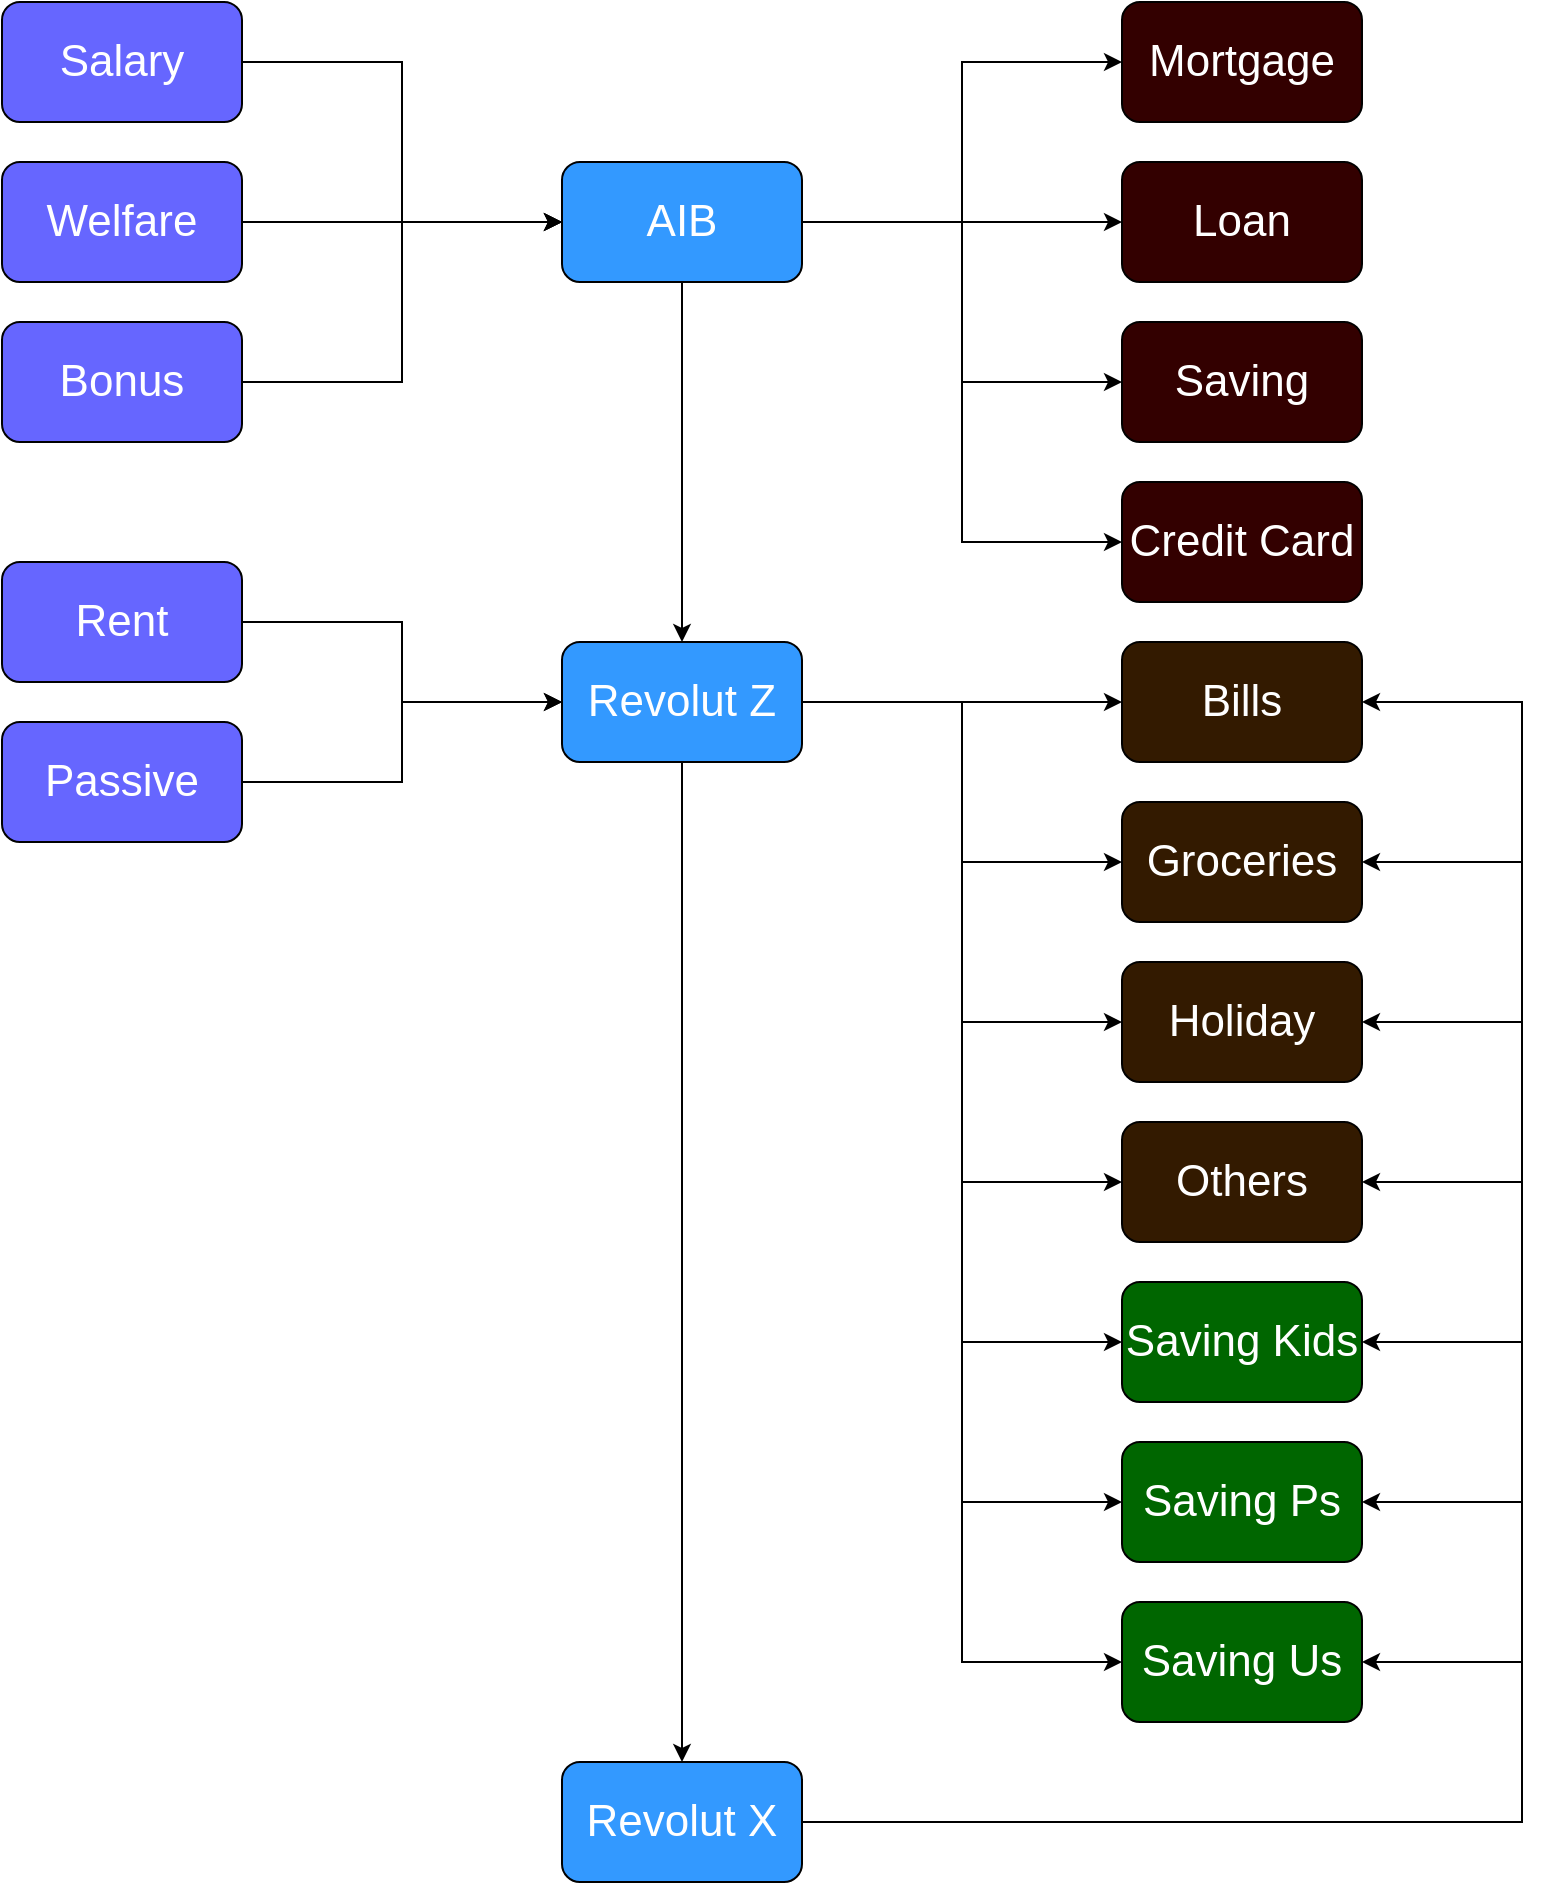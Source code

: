 <mxfile version="24.8.3">
  <diagram name="Page-1" id="yKWcBG-ynSExE3HqbAn5">
    <mxGraphModel dx="1434" dy="686" grid="1" gridSize="10" guides="1" tooltips="1" connect="1" arrows="1" fold="1" page="1" pageScale="1" pageWidth="827" pageHeight="1169" math="0" shadow="0">
      <root>
        <mxCell id="0" />
        <mxCell id="1" parent="0" />
        <mxCell id="KZKB2ITsnp8akYaJ9J3_-51" value="" style="group;fontSize=22;fontColor=#FFFFFF;" parent="1" vertex="1" connectable="0">
          <mxGeometry x="40" y="120" width="760" height="940" as="geometry" />
        </mxCell>
        <mxCell id="KZKB2ITsnp8akYaJ9J3_-15" style="edgeStyle=orthogonalEdgeStyle;rounded=0;orthogonalLoop=1;jettySize=auto;html=1;exitX=1;exitY=0.5;exitDx=0;exitDy=0;entryX=0;entryY=0.5;entryDx=0;entryDy=0;fontSize=22;fontColor=#FFFFFF;" parent="KZKB2ITsnp8akYaJ9J3_-51" source="KZKB2ITsnp8akYaJ9J3_-1" target="KZKB2ITsnp8akYaJ9J3_-7" edge="1">
          <mxGeometry relative="1" as="geometry" />
        </mxCell>
        <mxCell id="KZKB2ITsnp8akYaJ9J3_-1" value="&lt;font style=&quot;font-size: 22px;&quot;&gt;Salary&lt;/font&gt;" style="rounded=1;whiteSpace=wrap;html=1;fillColor=#6666FF;fontSize=22;fontColor=#FFFFFF;" parent="KZKB2ITsnp8akYaJ9J3_-51" vertex="1">
          <mxGeometry width="120" height="60" as="geometry" />
        </mxCell>
        <mxCell id="KZKB2ITsnp8akYaJ9J3_-17" style="edgeStyle=orthogonalEdgeStyle;rounded=0;orthogonalLoop=1;jettySize=auto;html=1;fontSize=22;fontColor=#FFFFFF;" parent="KZKB2ITsnp8akYaJ9J3_-51" source="KZKB2ITsnp8akYaJ9J3_-2" edge="1">
          <mxGeometry relative="1" as="geometry">
            <mxPoint x="280" y="110" as="targetPoint" />
            <Array as="points">
              <mxPoint x="200" y="190" />
              <mxPoint x="200" y="110" />
            </Array>
          </mxGeometry>
        </mxCell>
        <mxCell id="KZKB2ITsnp8akYaJ9J3_-2" value="Bonus" style="rounded=1;whiteSpace=wrap;html=1;fillColor=#6666FF;fontSize=22;fontColor=#FFFFFF;" parent="KZKB2ITsnp8akYaJ9J3_-51" vertex="1">
          <mxGeometry y="160" width="120" height="60" as="geometry" />
        </mxCell>
        <mxCell id="KZKB2ITsnp8akYaJ9J3_-16" style="edgeStyle=orthogonalEdgeStyle;rounded=0;orthogonalLoop=1;jettySize=auto;html=1;fontSize=22;fontColor=#FFFFFF;" parent="KZKB2ITsnp8akYaJ9J3_-51" source="KZKB2ITsnp8akYaJ9J3_-3" edge="1">
          <mxGeometry relative="1" as="geometry">
            <mxPoint x="280" y="110" as="targetPoint" />
          </mxGeometry>
        </mxCell>
        <mxCell id="KZKB2ITsnp8akYaJ9J3_-3" value="Welfare" style="rounded=1;whiteSpace=wrap;html=1;fillColor=#6666FF;fontSize=22;fontColor=#FFFFFF;" parent="KZKB2ITsnp8akYaJ9J3_-51" vertex="1">
          <mxGeometry y="80" width="120" height="60" as="geometry" />
        </mxCell>
        <mxCell id="KZKB2ITsnp8akYaJ9J3_-23" style="edgeStyle=orthogonalEdgeStyle;rounded=0;orthogonalLoop=1;jettySize=auto;html=1;entryX=0;entryY=0.5;entryDx=0;entryDy=0;fontSize=22;fontColor=#FFFFFF;" parent="KZKB2ITsnp8akYaJ9J3_-51" source="KZKB2ITsnp8akYaJ9J3_-4" target="KZKB2ITsnp8akYaJ9J3_-10" edge="1">
          <mxGeometry relative="1" as="geometry" />
        </mxCell>
        <mxCell id="KZKB2ITsnp8akYaJ9J3_-4" value="Passive" style="rounded=1;whiteSpace=wrap;html=1;fillColor=#6666FF;fontSize=22;fontColor=#FFFFFF;" parent="KZKB2ITsnp8akYaJ9J3_-51" vertex="1">
          <mxGeometry y="360" width="120" height="60" as="geometry" />
        </mxCell>
        <mxCell id="KZKB2ITsnp8akYaJ9J3_-21" style="edgeStyle=orthogonalEdgeStyle;rounded=0;orthogonalLoop=1;jettySize=auto;html=1;exitX=1;exitY=0.5;exitDx=0;exitDy=0;entryX=0;entryY=0.5;entryDx=0;entryDy=0;fontSize=22;fontColor=#FFFFFF;" parent="KZKB2ITsnp8akYaJ9J3_-51" source="KZKB2ITsnp8akYaJ9J3_-5" target="KZKB2ITsnp8akYaJ9J3_-10" edge="1">
          <mxGeometry relative="1" as="geometry" />
        </mxCell>
        <mxCell id="KZKB2ITsnp8akYaJ9J3_-5" value="Rent" style="rounded=1;whiteSpace=wrap;html=1;fillColor=#6666FF;fontSize=22;fontColor=#FFFFFF;" parent="KZKB2ITsnp8akYaJ9J3_-51" vertex="1">
          <mxGeometry y="280" width="120" height="60" as="geometry" />
        </mxCell>
        <mxCell id="KZKB2ITsnp8akYaJ9J3_-6" value="Mortgage" style="rounded=1;whiteSpace=wrap;html=1;fillColor=#330000;fontSize=22;fontColor=#FFFFFF;" parent="KZKB2ITsnp8akYaJ9J3_-51" vertex="1">
          <mxGeometry x="560" width="120" height="60" as="geometry" />
        </mxCell>
        <mxCell id="KZKB2ITsnp8akYaJ9J3_-18" style="edgeStyle=orthogonalEdgeStyle;rounded=0;orthogonalLoop=1;jettySize=auto;html=1;exitX=1;exitY=0.5;exitDx=0;exitDy=0;entryX=0;entryY=0.5;entryDx=0;entryDy=0;fontSize=22;fontColor=#FFFFFF;" parent="KZKB2ITsnp8akYaJ9J3_-51" source="KZKB2ITsnp8akYaJ9J3_-7" target="KZKB2ITsnp8akYaJ9J3_-9" edge="1">
          <mxGeometry relative="1" as="geometry" />
        </mxCell>
        <mxCell id="KZKB2ITsnp8akYaJ9J3_-19" style="edgeStyle=orthogonalEdgeStyle;rounded=0;orthogonalLoop=1;jettySize=auto;html=1;exitX=1;exitY=0.25;exitDx=0;exitDy=0;entryX=0;entryY=0.5;entryDx=0;entryDy=0;fontSize=22;fontColor=#FFFFFF;" parent="KZKB2ITsnp8akYaJ9J3_-51" source="KZKB2ITsnp8akYaJ9J3_-7" target="KZKB2ITsnp8akYaJ9J3_-6" edge="1">
          <mxGeometry relative="1" as="geometry">
            <Array as="points">
              <mxPoint x="400" y="110" />
              <mxPoint x="480" y="110" />
              <mxPoint x="480" y="30" />
            </Array>
          </mxGeometry>
        </mxCell>
        <mxCell id="KZKB2ITsnp8akYaJ9J3_-20" style="edgeStyle=orthogonalEdgeStyle;rounded=0;orthogonalLoop=1;jettySize=auto;html=1;exitX=1;exitY=0.75;exitDx=0;exitDy=0;entryX=0;entryY=0.5;entryDx=0;entryDy=0;fontSize=22;fontColor=#FFFFFF;" parent="KZKB2ITsnp8akYaJ9J3_-51" source="KZKB2ITsnp8akYaJ9J3_-7" target="KZKB2ITsnp8akYaJ9J3_-8" edge="1">
          <mxGeometry relative="1" as="geometry">
            <Array as="points">
              <mxPoint x="400" y="110" />
              <mxPoint x="480" y="110" />
              <mxPoint x="480" y="190" />
            </Array>
          </mxGeometry>
        </mxCell>
        <mxCell id="KZKB2ITsnp8akYaJ9J3_-24" style="edgeStyle=orthogonalEdgeStyle;rounded=0;orthogonalLoop=1;jettySize=auto;html=1;exitX=0.5;exitY=1;exitDx=0;exitDy=0;entryX=0.5;entryY=0;entryDx=0;entryDy=0;fontSize=22;fontColor=#FFFFFF;" parent="KZKB2ITsnp8akYaJ9J3_-51" source="KZKB2ITsnp8akYaJ9J3_-7" target="KZKB2ITsnp8akYaJ9J3_-10" edge="1">
          <mxGeometry relative="1" as="geometry" />
        </mxCell>
        <mxCell id="kpAKmn27yWJEExCvNMLA-2" style="edgeStyle=orthogonalEdgeStyle;rounded=0;orthogonalLoop=1;jettySize=auto;html=1;exitX=1;exitY=0.5;exitDx=0;exitDy=0;entryX=0;entryY=0.5;entryDx=0;entryDy=0;" edge="1" parent="KZKB2ITsnp8akYaJ9J3_-51" source="KZKB2ITsnp8akYaJ9J3_-7" target="kpAKmn27yWJEExCvNMLA-1">
          <mxGeometry relative="1" as="geometry" />
        </mxCell>
        <mxCell id="KZKB2ITsnp8akYaJ9J3_-7" value="AIB" style="rounded=1;whiteSpace=wrap;html=1;fillColor=#3399FF;fontSize=22;fontColor=#FFFFFF;" parent="KZKB2ITsnp8akYaJ9J3_-51" vertex="1">
          <mxGeometry x="280" y="80" width="120" height="60" as="geometry" />
        </mxCell>
        <mxCell id="KZKB2ITsnp8akYaJ9J3_-8" value="Saving" style="rounded=1;whiteSpace=wrap;html=1;fillColor=#330000;fontSize=22;fontColor=#FFFFFF;" parent="KZKB2ITsnp8akYaJ9J3_-51" vertex="1">
          <mxGeometry x="560" y="160" width="120" height="60" as="geometry" />
        </mxCell>
        <mxCell id="KZKB2ITsnp8akYaJ9J3_-9" value="Loan" style="rounded=1;whiteSpace=wrap;html=1;fillColor=#330000;fontSize=22;fontColor=#FFFFFF;" parent="KZKB2ITsnp8akYaJ9J3_-51" vertex="1">
          <mxGeometry x="560" y="80" width="120" height="60" as="geometry" />
        </mxCell>
        <mxCell id="KZKB2ITsnp8akYaJ9J3_-27" style="edgeStyle=orthogonalEdgeStyle;rounded=0;orthogonalLoop=1;jettySize=auto;html=1;entryX=0.5;entryY=0;entryDx=0;entryDy=0;fontSize=22;fontColor=#FFFFFF;" parent="KZKB2ITsnp8akYaJ9J3_-51" source="KZKB2ITsnp8akYaJ9J3_-10" target="KZKB2ITsnp8akYaJ9J3_-25" edge="1">
          <mxGeometry relative="1" as="geometry" />
        </mxCell>
        <mxCell id="KZKB2ITsnp8akYaJ9J3_-28" style="edgeStyle=orthogonalEdgeStyle;rounded=0;orthogonalLoop=1;jettySize=auto;html=1;exitX=1;exitY=0.5;exitDx=0;exitDy=0;entryX=0;entryY=0.5;entryDx=0;entryDy=0;fontSize=22;fontColor=#FFFFFF;" parent="KZKB2ITsnp8akYaJ9J3_-51" source="KZKB2ITsnp8akYaJ9J3_-10" target="KZKB2ITsnp8akYaJ9J3_-12" edge="1">
          <mxGeometry relative="1" as="geometry" />
        </mxCell>
        <mxCell id="KZKB2ITsnp8akYaJ9J3_-29" style="edgeStyle=orthogonalEdgeStyle;rounded=0;orthogonalLoop=1;jettySize=auto;html=1;exitX=1;exitY=0.5;exitDx=0;exitDy=0;entryX=0;entryY=0.5;entryDx=0;entryDy=0;fontSize=22;fontColor=#FFFFFF;" parent="KZKB2ITsnp8akYaJ9J3_-51" source="KZKB2ITsnp8akYaJ9J3_-10" target="KZKB2ITsnp8akYaJ9J3_-11" edge="1">
          <mxGeometry relative="1" as="geometry" />
        </mxCell>
        <mxCell id="KZKB2ITsnp8akYaJ9J3_-30" style="edgeStyle=orthogonalEdgeStyle;rounded=0;orthogonalLoop=1;jettySize=auto;html=1;exitX=1;exitY=0.5;exitDx=0;exitDy=0;entryX=0;entryY=0.5;entryDx=0;entryDy=0;fontSize=22;fontColor=#FFFFFF;" parent="KZKB2ITsnp8akYaJ9J3_-51" source="KZKB2ITsnp8akYaJ9J3_-10" target="KZKB2ITsnp8akYaJ9J3_-14" edge="1">
          <mxGeometry relative="1" as="geometry" />
        </mxCell>
        <mxCell id="KZKB2ITsnp8akYaJ9J3_-31" style="edgeStyle=orthogonalEdgeStyle;rounded=0;orthogonalLoop=1;jettySize=auto;html=1;exitX=1;exitY=0.5;exitDx=0;exitDy=0;entryX=0;entryY=0.5;entryDx=0;entryDy=0;fontSize=22;fontColor=#FFFFFF;" parent="KZKB2ITsnp8akYaJ9J3_-51" source="KZKB2ITsnp8akYaJ9J3_-10" target="KZKB2ITsnp8akYaJ9J3_-13" edge="1">
          <mxGeometry relative="1" as="geometry" />
        </mxCell>
        <mxCell id="KZKB2ITsnp8akYaJ9J3_-32" style="edgeStyle=orthogonalEdgeStyle;rounded=0;orthogonalLoop=1;jettySize=auto;html=1;exitX=1;exitY=0.5;exitDx=0;exitDy=0;entryX=0;entryY=0.5;entryDx=0;entryDy=0;fontSize=22;fontColor=#FFFFFF;" parent="KZKB2ITsnp8akYaJ9J3_-51" source="KZKB2ITsnp8akYaJ9J3_-10" target="KZKB2ITsnp8akYaJ9J3_-26" edge="1">
          <mxGeometry relative="1" as="geometry" />
        </mxCell>
        <mxCell id="KZKB2ITsnp8akYaJ9J3_-38" style="edgeStyle=orthogonalEdgeStyle;rounded=0;orthogonalLoop=1;jettySize=auto;html=1;exitX=1;exitY=0.5;exitDx=0;exitDy=0;entryX=0;entryY=0.5;entryDx=0;entryDy=0;fontSize=22;fontColor=#FFFFFF;" parent="KZKB2ITsnp8akYaJ9J3_-51" source="KZKB2ITsnp8akYaJ9J3_-10" target="KZKB2ITsnp8akYaJ9J3_-36" edge="1">
          <mxGeometry relative="1" as="geometry" />
        </mxCell>
        <mxCell id="KZKB2ITsnp8akYaJ9J3_-39" style="edgeStyle=orthogonalEdgeStyle;rounded=0;orthogonalLoop=1;jettySize=auto;html=1;exitX=1;exitY=0.5;exitDx=0;exitDy=0;entryX=0;entryY=0.5;entryDx=0;entryDy=0;fontSize=22;fontColor=#FFFFFF;" parent="KZKB2ITsnp8akYaJ9J3_-51" source="KZKB2ITsnp8akYaJ9J3_-10" target="KZKB2ITsnp8akYaJ9J3_-37" edge="1">
          <mxGeometry relative="1" as="geometry" />
        </mxCell>
        <mxCell id="KZKB2ITsnp8akYaJ9J3_-10" value="Revolut Z" style="rounded=1;whiteSpace=wrap;html=1;fillColor=#3399FF;fontSize=22;fontColor=#FFFFFF;" parent="KZKB2ITsnp8akYaJ9J3_-51" vertex="1">
          <mxGeometry x="280" y="320" width="120" height="60" as="geometry" />
        </mxCell>
        <mxCell id="KZKB2ITsnp8akYaJ9J3_-41" style="edgeStyle=orthogonalEdgeStyle;rounded=0;orthogonalLoop=1;jettySize=auto;html=1;exitX=1;exitY=0.5;exitDx=0;exitDy=0;entryX=1;entryY=0.5;entryDx=0;entryDy=0;fontSize=22;fontColor=#FFFFFF;" parent="KZKB2ITsnp8akYaJ9J3_-51" source="KZKB2ITsnp8akYaJ9J3_-25" target="KZKB2ITsnp8akYaJ9J3_-37" edge="1">
          <mxGeometry relative="1" as="geometry">
            <Array as="points">
              <mxPoint x="760" y="910" />
              <mxPoint x="760" y="830" />
            </Array>
          </mxGeometry>
        </mxCell>
        <mxCell id="KZKB2ITsnp8akYaJ9J3_-42" style="edgeStyle=orthogonalEdgeStyle;rounded=0;orthogonalLoop=1;jettySize=auto;html=1;exitX=1;exitY=0.5;exitDx=0;exitDy=0;entryX=1;entryY=0.5;entryDx=0;entryDy=0;fontSize=22;fontColor=#FFFFFF;" parent="KZKB2ITsnp8akYaJ9J3_-51" source="KZKB2ITsnp8akYaJ9J3_-25" target="KZKB2ITsnp8akYaJ9J3_-36" edge="1">
          <mxGeometry relative="1" as="geometry">
            <Array as="points">
              <mxPoint x="760" y="910" />
              <mxPoint x="760" y="750" />
            </Array>
          </mxGeometry>
        </mxCell>
        <mxCell id="KZKB2ITsnp8akYaJ9J3_-44" style="edgeStyle=orthogonalEdgeStyle;rounded=0;orthogonalLoop=1;jettySize=auto;html=1;exitX=1;exitY=0.5;exitDx=0;exitDy=0;entryX=1;entryY=0.5;entryDx=0;entryDy=0;fontSize=22;fontColor=#FFFFFF;" parent="KZKB2ITsnp8akYaJ9J3_-51" source="KZKB2ITsnp8akYaJ9J3_-25" target="KZKB2ITsnp8akYaJ9J3_-26" edge="1">
          <mxGeometry relative="1" as="geometry">
            <Array as="points">
              <mxPoint x="760" y="910" />
              <mxPoint x="760" y="670" />
            </Array>
          </mxGeometry>
        </mxCell>
        <mxCell id="KZKB2ITsnp8akYaJ9J3_-45" style="edgeStyle=orthogonalEdgeStyle;rounded=0;orthogonalLoop=1;jettySize=auto;html=1;exitX=1;exitY=0.5;exitDx=0;exitDy=0;entryX=1;entryY=0.5;entryDx=0;entryDy=0;fontSize=22;fontColor=#FFFFFF;" parent="KZKB2ITsnp8akYaJ9J3_-51" source="KZKB2ITsnp8akYaJ9J3_-25" target="KZKB2ITsnp8akYaJ9J3_-13" edge="1">
          <mxGeometry relative="1" as="geometry">
            <Array as="points">
              <mxPoint x="760" y="910" />
              <mxPoint x="760" y="590" />
            </Array>
          </mxGeometry>
        </mxCell>
        <mxCell id="KZKB2ITsnp8akYaJ9J3_-46" style="edgeStyle=orthogonalEdgeStyle;rounded=0;orthogonalLoop=1;jettySize=auto;html=1;exitX=1;exitY=0.5;exitDx=0;exitDy=0;entryX=1;entryY=0.5;entryDx=0;entryDy=0;fontSize=22;fontColor=#FFFFFF;" parent="KZKB2ITsnp8akYaJ9J3_-51" source="KZKB2ITsnp8akYaJ9J3_-25" target="KZKB2ITsnp8akYaJ9J3_-14" edge="1">
          <mxGeometry relative="1" as="geometry">
            <Array as="points">
              <mxPoint x="760" y="910" />
              <mxPoint x="760" y="510" />
            </Array>
          </mxGeometry>
        </mxCell>
        <mxCell id="KZKB2ITsnp8akYaJ9J3_-47" style="edgeStyle=orthogonalEdgeStyle;rounded=0;orthogonalLoop=1;jettySize=auto;html=1;exitX=1;exitY=0.5;exitDx=0;exitDy=0;entryX=1;entryY=0.5;entryDx=0;entryDy=0;fontSize=22;fontColor=#FFFFFF;" parent="KZKB2ITsnp8akYaJ9J3_-51" source="KZKB2ITsnp8akYaJ9J3_-25" target="KZKB2ITsnp8akYaJ9J3_-11" edge="1">
          <mxGeometry relative="1" as="geometry">
            <Array as="points">
              <mxPoint x="760" y="910" />
              <mxPoint x="760" y="430" />
            </Array>
          </mxGeometry>
        </mxCell>
        <mxCell id="KZKB2ITsnp8akYaJ9J3_-48" style="edgeStyle=orthogonalEdgeStyle;rounded=0;orthogonalLoop=1;jettySize=auto;html=1;exitX=1;exitY=0.5;exitDx=0;exitDy=0;entryX=1;entryY=0.5;entryDx=0;entryDy=0;fontSize=22;fontColor=#FFFFFF;" parent="KZKB2ITsnp8akYaJ9J3_-51" source="KZKB2ITsnp8akYaJ9J3_-25" target="KZKB2ITsnp8akYaJ9J3_-12" edge="1">
          <mxGeometry relative="1" as="geometry">
            <Array as="points">
              <mxPoint x="760" y="910" />
              <mxPoint x="760" y="350" />
            </Array>
          </mxGeometry>
        </mxCell>
        <mxCell id="KZKB2ITsnp8akYaJ9J3_-25" value="Revolut X" style="rounded=1;whiteSpace=wrap;html=1;fillColor=#3399FF;fontSize=22;fontColor=#FFFFFF;" parent="KZKB2ITsnp8akYaJ9J3_-51" vertex="1">
          <mxGeometry x="280" y="880" width="120" height="60" as="geometry" />
        </mxCell>
        <mxCell id="KZKB2ITsnp8akYaJ9J3_-11" value="Groceries" style="rounded=1;whiteSpace=wrap;html=1;fillColor=#331A00;fontSize=22;fontColor=#FFFFFF;" parent="KZKB2ITsnp8akYaJ9J3_-51" vertex="1">
          <mxGeometry x="560" y="400" width="120" height="60" as="geometry" />
        </mxCell>
        <mxCell id="KZKB2ITsnp8akYaJ9J3_-12" value="Bills" style="rounded=1;whiteSpace=wrap;html=1;fillColor=#331A00;fontSize=22;fontColor=#FFFFFF;" parent="KZKB2ITsnp8akYaJ9J3_-51" vertex="1">
          <mxGeometry x="560" y="320" width="120" height="60" as="geometry" />
        </mxCell>
        <mxCell id="KZKB2ITsnp8akYaJ9J3_-13" value="Others" style="rounded=1;whiteSpace=wrap;html=1;fillColor=#331A00;fontSize=22;fontColor=#FFFFFF;" parent="KZKB2ITsnp8akYaJ9J3_-51" vertex="1">
          <mxGeometry x="560" y="560" width="120" height="60" as="geometry" />
        </mxCell>
        <mxCell id="KZKB2ITsnp8akYaJ9J3_-14" value="Holiday" style="rounded=1;whiteSpace=wrap;html=1;fillColor=#331A00;fontSize=22;fontColor=#FFFFFF;" parent="KZKB2ITsnp8akYaJ9J3_-51" vertex="1">
          <mxGeometry x="560" y="480" width="120" height="60" as="geometry" />
        </mxCell>
        <mxCell id="KZKB2ITsnp8akYaJ9J3_-26" value="Saving Kids" style="rounded=1;whiteSpace=wrap;html=1;fillColor=#006600;fontSize=22;fontColor=#FFFFFF;" parent="KZKB2ITsnp8akYaJ9J3_-51" vertex="1">
          <mxGeometry x="560" y="640" width="120" height="60" as="geometry" />
        </mxCell>
        <mxCell id="KZKB2ITsnp8akYaJ9J3_-36" value="Saving Ps" style="rounded=1;whiteSpace=wrap;html=1;fillColor=#006600;fontSize=22;fontColor=#FFFFFF;" parent="KZKB2ITsnp8akYaJ9J3_-51" vertex="1">
          <mxGeometry x="560" y="720" width="120" height="60" as="geometry" />
        </mxCell>
        <mxCell id="KZKB2ITsnp8akYaJ9J3_-37" value="Saving Us" style="rounded=1;whiteSpace=wrap;html=1;fillColor=#006600;fontSize=22;fontColor=#FFFFFF;" parent="KZKB2ITsnp8akYaJ9J3_-51" vertex="1">
          <mxGeometry x="560" y="800" width="120" height="60" as="geometry" />
        </mxCell>
        <mxCell id="kpAKmn27yWJEExCvNMLA-1" value="Credit Card" style="rounded=1;whiteSpace=wrap;html=1;fillColor=#330000;fontSize=22;fontColor=#FFFFFF;" vertex="1" parent="KZKB2ITsnp8akYaJ9J3_-51">
          <mxGeometry x="560" y="240" width="120" height="60" as="geometry" />
        </mxCell>
      </root>
    </mxGraphModel>
  </diagram>
</mxfile>
